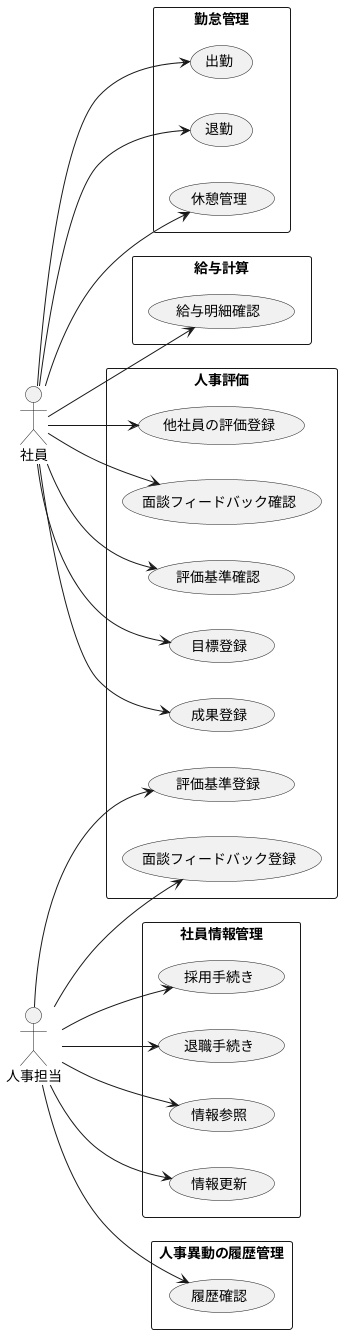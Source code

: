 @startuml ユースケース図

left to right direction

actor 社員
actor 人事担当

rectangle 社員情報管理 {
  usecase 採用手続き
  usecase 退職手続き
  usecase 情報参照
  usecase 情報更新
}

人事担当 --> 採用手続き
人事担当 --> 退職手続き
人事担当 --> 情報参照
人事担当 --> 情報更新

rectangle 勤怠管理 {
  usecase 出勤
  usecase 退勤
  usecase 休憩管理
}

社員 --> 出勤
社員 --> 退勤
社員 --> 休憩管理

rectangle 給与計算 {
  usecase 給与明細確認
}

社員 --> 給与明細確認

rectangle 人事評価 {
  usecase 評価基準登録
  usecase 評価基準確認
  usecase 目標登録
  usecase 成果登録
  usecase 他社員の評価登録
  usecase 面談フィードバック登録
  usecase 面談フィードバック確認
}

人事担当 --> 評価基準登録
社員 --> 評価基準確認
社員 --> 目標登録
社員 --> 成果登録
社員 --> 他社員の評価登録
人事担当 --> 面談フィードバック登録
社員 --> 面談フィードバック確認

rectangle 人事異動の履歴管理 {
  usecase 履歴確認
}

人事担当 --> 履歴確認

@enduml
